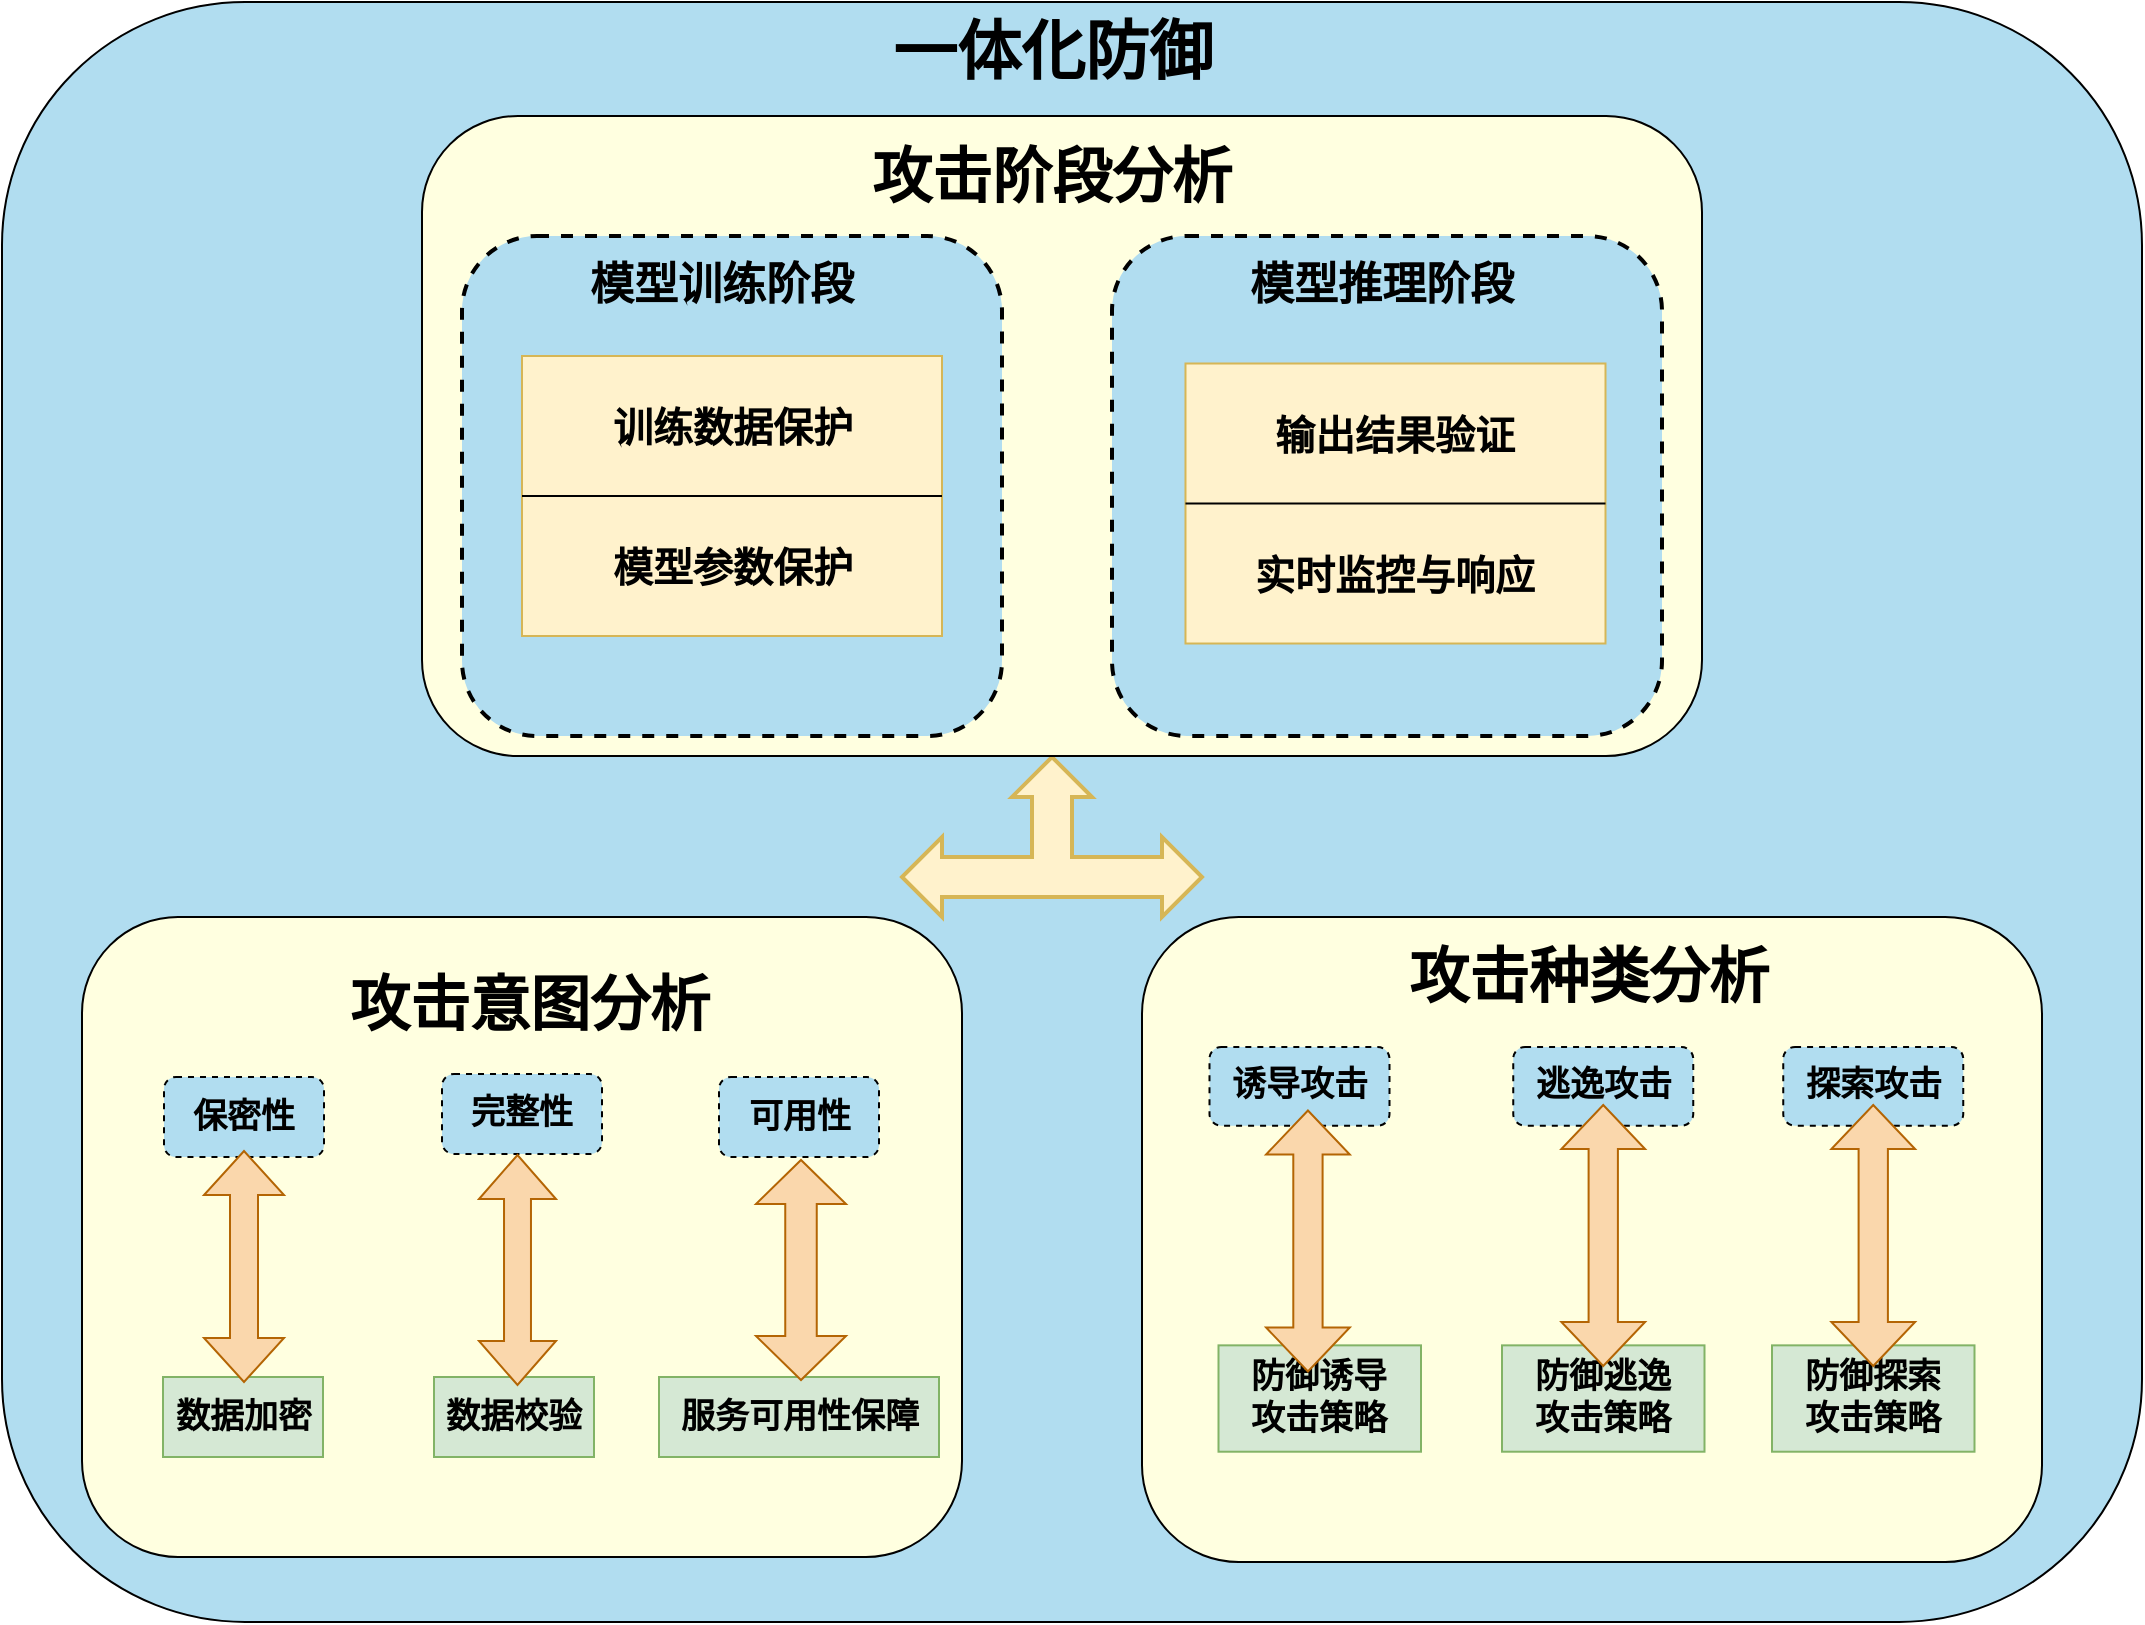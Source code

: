 <mxfile version="24.8.0">
  <diagram name="第 1 页" id="pIQt6GRZelODplqzJtHg">
    <mxGraphModel dx="773" dy="3290" grid="1" gridSize="10" guides="1" tooltips="1" connect="1" arrows="1" fold="1" page="1" pageScale="1" pageWidth="827" pageHeight="1169" math="0" shadow="0">
      <root>
        <mxCell id="0" />
        <mxCell id="1" parent="0" />
        <mxCell id="xTmEp7iXudZ6bad-wFAF-4" value="" style="rounded=1;whiteSpace=wrap;html=1;fillColor=#B1DDF0;" vertex="1" parent="1">
          <mxGeometry x="1580" y="-1240" width="1070" height="810" as="geometry" />
        </mxCell>
        <mxCell id="xTmEp7iXudZ6bad-wFAF-5" value="" style="group" vertex="1" connectable="0" parent="1">
          <mxGeometry x="1620" y="-782.5" width="440" height="320" as="geometry" />
        </mxCell>
        <mxCell id="xTmEp7iXudZ6bad-wFAF-6" value="" style="rounded=1;whiteSpace=wrap;html=1;fillColor=#FFFFE0;" vertex="1" parent="xTmEp7iXudZ6bad-wFAF-5">
          <mxGeometry width="440" height="320" as="geometry" />
        </mxCell>
        <mxCell id="xTmEp7iXudZ6bad-wFAF-7" value="&lt;b&gt;&lt;font style=&quot;font-size: 17px;&quot;&gt;完整性&lt;/font&gt;&lt;/b&gt;" style="whiteSpace=wrap;html=1;fillColor=#B1DDF0;rounded=1;dashed=1;" vertex="1" parent="xTmEp7iXudZ6bad-wFAF-5">
          <mxGeometry x="180" y="78.5" width="80" height="40" as="geometry" />
        </mxCell>
        <mxCell id="xTmEp7iXudZ6bad-wFAF-8" value="&lt;b&gt;&lt;font style=&quot;font-size: 17px;&quot;&gt;保密性&lt;/font&gt;&lt;/b&gt;" style="whiteSpace=wrap;html=1;fillColor=#B1DDF0;rounded=1;dashed=1;" vertex="1" parent="xTmEp7iXudZ6bad-wFAF-5">
          <mxGeometry x="41" y="80" width="80" height="40" as="geometry" />
        </mxCell>
        <mxCell id="xTmEp7iXudZ6bad-wFAF-9" value="&lt;b&gt;&lt;font style=&quot;font-size: 17px;&quot;&gt;可用性&lt;/font&gt;&lt;/b&gt;" style="whiteSpace=wrap;html=1;fillColor=#B1DDF0;rounded=1;dashed=1;" vertex="1" parent="xTmEp7iXudZ6bad-wFAF-5">
          <mxGeometry x="318.5" y="80" width="80" height="40" as="geometry" />
        </mxCell>
        <mxCell id="xTmEp7iXudZ6bad-wFAF-10" value="&lt;b&gt;&lt;font style=&quot;font-size: 17px;&quot;&gt;数据加密&lt;/font&gt;&lt;/b&gt;" style="whiteSpace=wrap;html=1;fillColor=#d5e8d4;strokeColor=#82b366;" vertex="1" parent="xTmEp7iXudZ6bad-wFAF-5">
          <mxGeometry x="40.5" y="230" width="80" height="40" as="geometry" />
        </mxCell>
        <mxCell id="xTmEp7iXudZ6bad-wFAF-11" value="&lt;b&gt;&lt;font style=&quot;font-size: 17px;&quot;&gt;数据校验&lt;/font&gt;&lt;/b&gt;" style="whiteSpace=wrap;html=1;fillColor=#d5e8d4;strokeColor=#82b366;" vertex="1" parent="xTmEp7iXudZ6bad-wFAF-5">
          <mxGeometry x="176" y="230" width="80" height="40" as="geometry" />
        </mxCell>
        <mxCell id="xTmEp7iXudZ6bad-wFAF-12" value="&lt;b&gt;&lt;font style=&quot;font-size: 17px;&quot;&gt;服务可用性保障&lt;/font&gt;&lt;/b&gt;" style="whiteSpace=wrap;html=1;fillColor=#d5e8d4;strokeColor=#82b366;" vertex="1" parent="xTmEp7iXudZ6bad-wFAF-5">
          <mxGeometry x="288.5" y="230" width="140" height="40" as="geometry" />
        </mxCell>
        <mxCell id="xTmEp7iXudZ6bad-wFAF-13" value="&lt;b&gt;&lt;font style=&quot;font-size: 30px;&quot;&gt;攻击意图分析&lt;/font&gt;&lt;/b&gt;" style="text;html=1;align=center;verticalAlign=middle;whiteSpace=wrap;rounded=0;" vertex="1" parent="xTmEp7iXudZ6bad-wFAF-5">
          <mxGeometry x="125.5" y="33" width="196" height="20" as="geometry" />
        </mxCell>
        <mxCell id="xTmEp7iXudZ6bad-wFAF-14" value="" style="html=1;shadow=0;dashed=0;align=center;verticalAlign=middle;shape=mxgraph.arrows2.twoWayArrow;dy=0.65;dx=22;rotation=90;fillColor=#fad7ac;strokeColor=#b46504;" vertex="1" parent="xTmEp7iXudZ6bad-wFAF-5">
          <mxGeometry x="23.25" y="154.75" width="115.5" height="40" as="geometry" />
        </mxCell>
        <mxCell id="xTmEp7iXudZ6bad-wFAF-15" value="" style="html=1;shadow=0;dashed=0;align=center;verticalAlign=middle;shape=mxgraph.arrows2.twoWayArrow;dy=0.65;dx=22;rotation=90;fillColor=#fad7ac;strokeColor=#b46504;" vertex="1" parent="xTmEp7iXudZ6bad-wFAF-5">
          <mxGeometry x="160.25" y="157.25" width="115" height="38.5" as="geometry" />
        </mxCell>
        <mxCell id="xTmEp7iXudZ6bad-wFAF-16" value="" style="html=1;shadow=0;dashed=0;align=center;verticalAlign=middle;shape=mxgraph.arrows2.twoWayArrow;dy=0.65;dx=22;rotation=90;fillColor=#fad7ac;strokeColor=#b46504;" vertex="1" parent="xTmEp7iXudZ6bad-wFAF-5">
          <mxGeometry x="304.5" y="154" width="110" height="45" as="geometry" />
        </mxCell>
        <mxCell id="xTmEp7iXudZ6bad-wFAF-17" value="" style="group" vertex="1" connectable="0" parent="1">
          <mxGeometry x="2150" y="-782.5" width="450" height="322.5" as="geometry" />
        </mxCell>
        <mxCell id="xTmEp7iXudZ6bad-wFAF-18" value="" style="rounded=1;whiteSpace=wrap;html=1;fillColor=#FFFFE0;" vertex="1" parent="xTmEp7iXudZ6bad-wFAF-17">
          <mxGeometry width="450.0" height="322.5" as="geometry" />
        </mxCell>
        <mxCell id="xTmEp7iXudZ6bad-wFAF-19" value="&lt;b&gt;&lt;font style=&quot;font-size: 17px;&quot;&gt;逃逸攻击&lt;/font&gt;&lt;/b&gt;" style="whiteSpace=wrap;html=1;fillColor=#B1DDF0;rounded=1;dashed=1;" vertex="1" parent="xTmEp7iXudZ6bad-wFAF-17">
          <mxGeometry x="185.625" y="64.992" width="90" height="39.389" as="geometry" />
        </mxCell>
        <mxCell id="xTmEp7iXudZ6bad-wFAF-20" value="&lt;b&gt;&lt;font style=&quot;font-size: 17px;&quot;&gt;诱导攻击&lt;/font&gt;&lt;/b&gt;" style="whiteSpace=wrap;html=1;fillColor=#B1DDF0;rounded=1;dashed=1;" vertex="1" parent="xTmEp7iXudZ6bad-wFAF-17">
          <mxGeometry x="33.75" y="64.992" width="90" height="39.389" as="geometry" />
        </mxCell>
        <mxCell id="xTmEp7iXudZ6bad-wFAF-21" value="&lt;b&gt;&lt;font style=&quot;font-size: 17px;&quot;&gt;探索攻击&lt;/font&gt;&lt;/b&gt;" style="whiteSpace=wrap;html=1;fillColor=#B1DDF0;rounded=1;dashed=1;" vertex="1" parent="xTmEp7iXudZ6bad-wFAF-17">
          <mxGeometry x="320.625" y="64.992" width="90" height="39.389" as="geometry" />
        </mxCell>
        <mxCell id="xTmEp7iXudZ6bad-wFAF-22" value="&lt;b style=&quot;font-size: 17px;&quot;&gt;&lt;font style=&quot;font-size: 17px;&quot;&gt;防御诱导&lt;/font&gt;&lt;/b&gt;&lt;div style=&quot;font-size: 17px;&quot;&gt;&lt;b style=&quot;&quot;&gt;&lt;font style=&quot;font-size: 17px;&quot;&gt;攻击策略&lt;/font&gt;&lt;/b&gt;&lt;/div&gt;" style="whiteSpace=wrap;html=1;fillColor=#d5e8d4;strokeColor=#82b366;" vertex="1" parent="xTmEp7iXudZ6bad-wFAF-17">
          <mxGeometry x="38.25" y="214.179" width="101.25" height="53.176" as="geometry" />
        </mxCell>
        <mxCell id="xTmEp7iXudZ6bad-wFAF-23" value="&lt;b&gt;&lt;font style=&quot;font-size: 30px;&quot;&gt;攻击种类分析&lt;/font&gt;&lt;/b&gt;" style="text;html=1;align=center;verticalAlign=middle;whiteSpace=wrap;rounded=0;" vertex="1" parent="xTmEp7iXudZ6bad-wFAF-17">
          <mxGeometry x="112.5" y="19.695" width="220.5" height="19.695" as="geometry" />
        </mxCell>
        <mxCell id="xTmEp7iXudZ6bad-wFAF-24" value="" style="html=1;shadow=0;dashed=0;align=center;verticalAlign=middle;shape=mxgraph.arrows2.twoWayArrow;dy=0.65;dx=22;rotation=90;fillColor=#fad7ac;strokeColor=#b46504;" vertex="1" parent="xTmEp7iXudZ6bad-wFAF-17">
          <mxGeometry x="17.719" y="141.063" width="130.5" height="41.851" as="geometry" />
        </mxCell>
        <mxCell id="xTmEp7iXudZ6bad-wFAF-25" value="&lt;b style=&quot;font-size: 17px;&quot;&gt;&lt;font style=&quot;font-size: 17px;&quot;&gt;防御逃逸&lt;/font&gt;&lt;/b&gt;&lt;div style=&quot;font-size: 17px;&quot;&gt;&lt;b style=&quot;&quot;&gt;&lt;font style=&quot;font-size: 17px;&quot;&gt;攻击策略&lt;/font&gt;&lt;/b&gt;&lt;/div&gt;" style="whiteSpace=wrap;html=1;fillColor=#d5e8d4;strokeColor=#82b366;" vertex="1" parent="xTmEp7iXudZ6bad-wFAF-17">
          <mxGeometry x="180" y="214.179" width="101.25" height="53.176" as="geometry" />
        </mxCell>
        <mxCell id="xTmEp7iXudZ6bad-wFAF-26" value="&lt;b style=&quot;font-size: 17px;&quot;&gt;&lt;font style=&quot;font-size: 17px;&quot;&gt;防御探索&lt;/font&gt;&lt;/b&gt;&lt;div style=&quot;font-size: 17px;&quot;&gt;&lt;b style=&quot;&quot;&gt;&lt;font style=&quot;font-size: 17px;&quot;&gt;攻击策略&lt;/font&gt;&lt;/b&gt;&lt;/div&gt;" style="whiteSpace=wrap;html=1;fillColor=#d5e8d4;strokeColor=#82b366;" vertex="1" parent="xTmEp7iXudZ6bad-wFAF-17">
          <mxGeometry x="315.0" y="214.179" width="101.25" height="53.176" as="geometry" />
        </mxCell>
        <mxCell id="xTmEp7iXudZ6bad-wFAF-27" value="" style="html=1;shadow=0;dashed=0;align=center;verticalAlign=middle;shape=mxgraph.arrows2.twoWayArrow;dy=0.65;dx=22;rotation=90;fillColor=#fad7ac;strokeColor=#b46504;" vertex="1" parent="xTmEp7iXudZ6bad-wFAF-17">
          <mxGeometry x="165.375" y="138.355" width="130.5" height="41.851" as="geometry" />
        </mxCell>
        <mxCell id="xTmEp7iXudZ6bad-wFAF-28" value="" style="html=1;shadow=0;dashed=0;align=center;verticalAlign=middle;shape=mxgraph.arrows2.twoWayArrow;dy=0.65;dx=22;rotation=90;fillColor=#fad7ac;strokeColor=#b46504;" vertex="1" parent="xTmEp7iXudZ6bad-wFAF-17">
          <mxGeometry x="300.375" y="138.355" width="130.5" height="41.851" as="geometry" />
        </mxCell>
        <mxCell id="xTmEp7iXudZ6bad-wFAF-46" value="&lt;b&gt;&lt;font style=&quot;font-size: 32px;&quot;&gt;一体化防御&lt;/font&gt;&lt;/b&gt;" style="text;html=1;align=center;verticalAlign=middle;whiteSpace=wrap;rounded=0;" vertex="1" parent="1">
          <mxGeometry x="1897.5" y="-1230" width="415" height="30" as="geometry" />
        </mxCell>
        <mxCell id="xTmEp7iXudZ6bad-wFAF-49" value="" style="html=1;shadow=0;dashed=0;align=center;verticalAlign=middle;shape=mxgraph.arrows2.triadArrow;dy=10;dx=20;arrowHead=40;fillColor=#fff2cc;strokeColor=#d6b656;strokeWidth=2;" vertex="1" parent="1">
          <mxGeometry x="2030" y="-862.5" width="150" height="80" as="geometry" />
        </mxCell>
        <mxCell id="xTmEp7iXudZ6bad-wFAF-29" value="" style="group;movable=1;resizable=1;rotatable=1;deletable=1;editable=1;locked=0;connectable=1;" vertex="1" connectable="0" parent="1">
          <mxGeometry x="1790" y="-1183" width="650.0" height="330" as="geometry" />
        </mxCell>
        <mxCell id="xTmEp7iXudZ6bad-wFAF-30" value="" style="rounded=1;whiteSpace=wrap;html=1;fillColor=#FFFFE0;movable=1;resizable=1;rotatable=1;deletable=1;editable=1;locked=0;connectable=1;" vertex="1" parent="xTmEp7iXudZ6bad-wFAF-29">
          <mxGeometry width="640" height="320" as="geometry" />
        </mxCell>
        <mxCell id="xTmEp7iXudZ6bad-wFAF-31" value="&lt;b&gt;&lt;font style=&quot;font-size: 30px;&quot;&gt;攻击阶段分析&lt;/font&gt;&lt;/b&gt;" style="text;html=1;align=center;verticalAlign=middle;whiteSpace=wrap;rounded=0;movable=0;resizable=0;rotatable=0;deletable=0;editable=0;locked=1;connectable=0;" vertex="1" parent="xTmEp7iXudZ6bad-wFAF-29">
          <mxGeometry x="217" y="20" width="196" height="20" as="geometry" />
        </mxCell>
        <mxCell id="xTmEp7iXudZ6bad-wFAF-32" value="" style="rounded=1;whiteSpace=wrap;html=1;fillColor=#B1DDF0;dashed=1;strokeWidth=2;movable=0;resizable=0;rotatable=0;deletable=0;editable=0;locked=1;connectable=0;" vertex="1" parent="xTmEp7iXudZ6bad-wFAF-29">
          <mxGeometry x="20" y="60" width="270" height="250" as="geometry" />
        </mxCell>
        <mxCell id="xTmEp7iXudZ6bad-wFAF-33" value="&lt;b&gt;&lt;font style=&quot;font-size: 22px;&quot;&gt;模型训练阶段&lt;/font&gt;&lt;/b&gt;" style="text;html=1;align=center;verticalAlign=middle;whiteSpace=wrap;rounded=0;movable=0;resizable=0;rotatable=0;deletable=0;editable=0;locked=1;connectable=0;" vertex="1" parent="xTmEp7iXudZ6bad-wFAF-29">
          <mxGeometry x="60" y="70" width="180" height="30" as="geometry" />
        </mxCell>
        <mxCell id="xTmEp7iXudZ6bad-wFAF-34" value="" style="rounded=1;whiteSpace=wrap;html=1;fillColor=#B1DDF0;dashed=1;strokeWidth=2;movable=1;resizable=1;rotatable=1;deletable=1;editable=1;locked=0;connectable=1;" vertex="1" parent="xTmEp7iXudZ6bad-wFAF-29">
          <mxGeometry x="345" y="60" width="275" height="250" as="geometry" />
        </mxCell>
        <mxCell id="xTmEp7iXudZ6bad-wFAF-35" value="&lt;b&gt;&lt;font style=&quot;font-size: 22px;&quot;&gt;模型推理阶段&lt;/font&gt;&lt;/b&gt;" style="text;html=1;align=center;verticalAlign=middle;whiteSpace=wrap;rounded=0;movable=0;resizable=0;rotatable=0;deletable=0;editable=0;locked=1;connectable=0;" vertex="1" parent="xTmEp7iXudZ6bad-wFAF-29">
          <mxGeometry x="390" y="70" width="180" height="30" as="geometry" />
        </mxCell>
        <mxCell id="xTmEp7iXudZ6bad-wFAF-36" value="" style="group;movable=0;resizable=0;rotatable=0;deletable=0;editable=0;locked=1;connectable=0;" vertex="1" connectable="0" parent="xTmEp7iXudZ6bad-wFAF-29">
          <mxGeometry x="50" y="120" width="210" height="140" as="geometry" />
        </mxCell>
        <mxCell id="xTmEp7iXudZ6bad-wFAF-37" value="" style="rounded=0;whiteSpace=wrap;html=1;fillColor=#fff2cc;strokeColor=#d6b656;movable=0;resizable=0;rotatable=0;deletable=0;editable=0;locked=1;connectable=0;" vertex="1" parent="xTmEp7iXudZ6bad-wFAF-36">
          <mxGeometry width="210" height="140" as="geometry" />
        </mxCell>
        <mxCell id="xTmEp7iXudZ6bad-wFAF-38" value="&lt;b&gt;&lt;font style=&quot;font-size: 20px;&quot;&gt;训练数据保护&lt;/font&gt;&lt;/b&gt;" style="text;html=1;align=center;verticalAlign=middle;whiteSpace=wrap;rounded=0;movable=0;resizable=0;rotatable=0;deletable=0;editable=0;locked=1;connectable=0;" vertex="1" parent="xTmEp7iXudZ6bad-wFAF-36">
          <mxGeometry x="27.5" y="20" width="155" height="30" as="geometry" />
        </mxCell>
        <mxCell id="xTmEp7iXudZ6bad-wFAF-39" value="&lt;b&gt;&lt;font style=&quot;font-size: 20px;&quot;&gt;模型参数保护&lt;/font&gt;&lt;/b&gt;" style="text;html=1;align=center;verticalAlign=middle;whiteSpace=wrap;rounded=0;movable=0;resizable=0;rotatable=0;deletable=0;editable=0;locked=1;connectable=0;" vertex="1" parent="xTmEp7iXudZ6bad-wFAF-36">
          <mxGeometry x="27.5" y="90" width="155" height="30" as="geometry" />
        </mxCell>
        <mxCell id="xTmEp7iXudZ6bad-wFAF-40" style="rounded=0;orthogonalLoop=1;jettySize=auto;html=1;exitX=0;exitY=0.5;exitDx=0;exitDy=0;entryX=1;entryY=0.5;entryDx=0;entryDy=0;endArrow=none;endFill=0;movable=0;resizable=0;rotatable=0;deletable=0;editable=0;locked=1;connectable=0;" edge="1" parent="xTmEp7iXudZ6bad-wFAF-36" source="xTmEp7iXudZ6bad-wFAF-37" target="xTmEp7iXudZ6bad-wFAF-37">
          <mxGeometry relative="1" as="geometry" />
        </mxCell>
        <mxCell id="xTmEp7iXudZ6bad-wFAF-41" value="" style="group;movable=1;resizable=1;rotatable=1;deletable=1;editable=1;locked=0;connectable=1;" vertex="1" connectable="0" parent="1">
          <mxGeometry x="2171.746" y="-1059.25" width="216.667" height="144.375" as="geometry" />
        </mxCell>
        <mxCell id="xTmEp7iXudZ6bad-wFAF-42" value="" style="rounded=0;whiteSpace=wrap;html=1;fillColor=#fff2cc;strokeColor=#d6b656;movable=1;resizable=1;rotatable=1;deletable=1;editable=1;locked=0;connectable=1;" vertex="1" parent="xTmEp7iXudZ6bad-wFAF-41">
          <mxGeometry width="210" height="140" as="geometry" />
        </mxCell>
        <mxCell id="xTmEp7iXudZ6bad-wFAF-43" value="&lt;b&gt;&lt;font style=&quot;font-size: 20px;&quot;&gt;输出结果验证&lt;/font&gt;&lt;/b&gt;" style="text;html=1;align=center;verticalAlign=middle;whiteSpace=wrap;rounded=0;movable=0;resizable=0;rotatable=0;deletable=0;editable=0;locked=1;connectable=0;" vertex="1" parent="xTmEp7iXudZ6bad-wFAF-41">
          <mxGeometry x="27.5" y="20" width="155" height="30" as="geometry" />
        </mxCell>
        <mxCell id="xTmEp7iXudZ6bad-wFAF-44" value="&lt;span style=&quot;font-size: 20px;&quot;&gt;&lt;b&gt;实时监控与响应&lt;/b&gt;&lt;/span&gt;" style="text;html=1;align=center;verticalAlign=middle;whiteSpace=wrap;rounded=0;movable=0;resizable=0;rotatable=0;deletable=0;editable=0;locked=1;connectable=0;" vertex="1" parent="xTmEp7iXudZ6bad-wFAF-41">
          <mxGeometry x="27.5" y="90" width="155" height="30" as="geometry" />
        </mxCell>
        <mxCell id="xTmEp7iXudZ6bad-wFAF-45" style="rounded=0;orthogonalLoop=1;jettySize=auto;html=1;exitX=0;exitY=0.5;exitDx=0;exitDy=0;entryX=1;entryY=0.5;entryDx=0;entryDy=0;endArrow=none;endFill=0;movable=0;resizable=0;rotatable=0;deletable=0;editable=0;locked=1;connectable=0;" edge="1" parent="xTmEp7iXudZ6bad-wFAF-41" source="xTmEp7iXudZ6bad-wFAF-42" target="xTmEp7iXudZ6bad-wFAF-42">
          <mxGeometry relative="1" as="geometry" />
        </mxCell>
      </root>
    </mxGraphModel>
  </diagram>
</mxfile>
